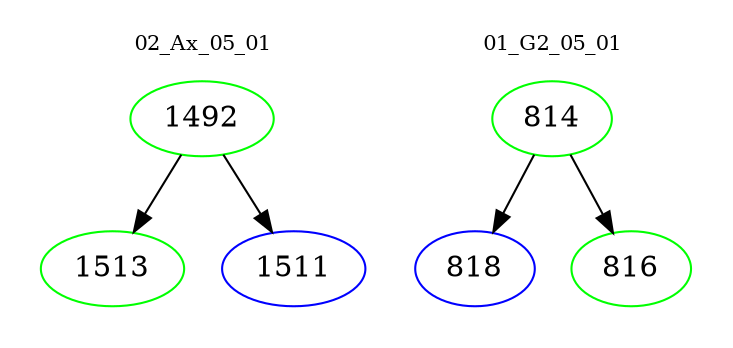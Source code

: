 digraph{
subgraph cluster_0 {
color = white
label = "02_Ax_05_01";
fontsize=10;
T0_1492 [label="1492", color="green"]
T0_1492 -> T0_1513 [color="black"]
T0_1513 [label="1513", color="green"]
T0_1492 -> T0_1511 [color="black"]
T0_1511 [label="1511", color="blue"]
}
subgraph cluster_1 {
color = white
label = "01_G2_05_01";
fontsize=10;
T1_814 [label="814", color="green"]
T1_814 -> T1_818 [color="black"]
T1_818 [label="818", color="blue"]
T1_814 -> T1_816 [color="black"]
T1_816 [label="816", color="green"]
}
}
